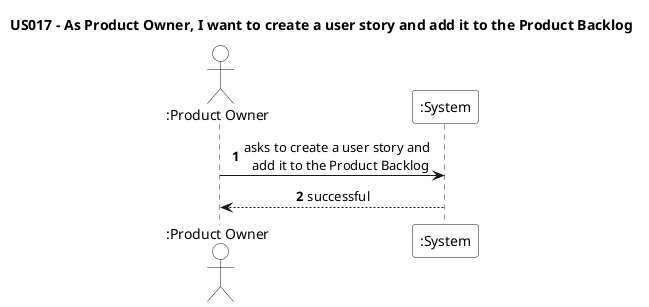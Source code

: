 @startuml

skinparam sequenceMessageAlign center
skinparam actorBackgroundColor white
skinparam participantBackgroundColor white

autonumber

title US017 - As Product Owner, I want to create a user story and add it to the Product Backlog

actor ":Product Owner" as PO
participant ":System" as System

PO -> System : asks to create a user story and \n add it to the Product Backlog
return successful

@enduml